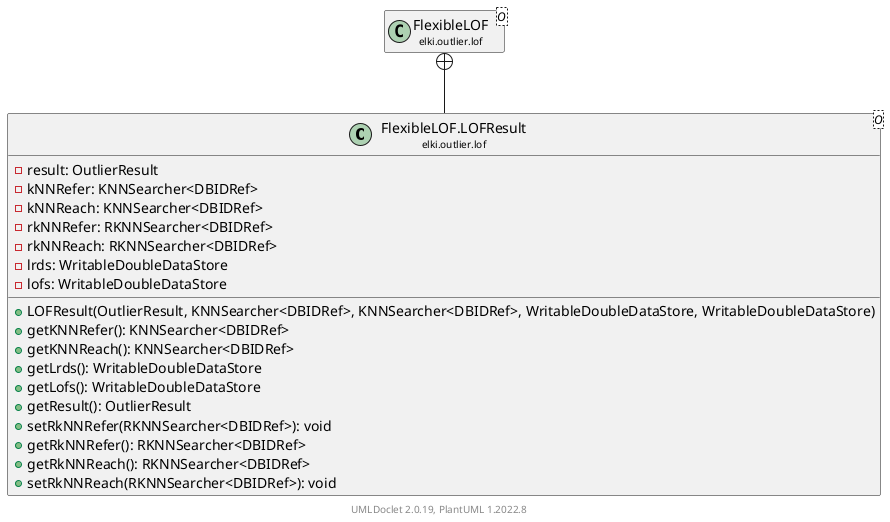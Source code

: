 @startuml
    remove .*\.(Instance|Par|Parameterizer|Factory)$
    set namespaceSeparator none
    hide empty fields
    hide empty methods

    class "<size:14>FlexibleLOF.LOFResult\n<size:10>elki.outlier.lof" as elki.outlier.lof.FlexibleLOF.LOFResult<O> [[FlexibleLOF.LOFResult.html]] {
        -result: OutlierResult
        -kNNRefer: KNNSearcher<DBIDRef>
        -kNNReach: KNNSearcher<DBIDRef>
        -rkNNRefer: RKNNSearcher<DBIDRef>
        -rkNNReach: RKNNSearcher<DBIDRef>
        -lrds: WritableDoubleDataStore
        -lofs: WritableDoubleDataStore
        +LOFResult(OutlierResult, KNNSearcher<DBIDRef>, KNNSearcher<DBIDRef>, WritableDoubleDataStore, WritableDoubleDataStore)
        +getKNNRefer(): KNNSearcher<DBIDRef>
        +getKNNReach(): KNNSearcher<DBIDRef>
        +getLrds(): WritableDoubleDataStore
        +getLofs(): WritableDoubleDataStore
        +getResult(): OutlierResult
        +setRkNNRefer(RKNNSearcher<DBIDRef>): void
        +getRkNNRefer(): RKNNSearcher<DBIDRef>
        +getRkNNReach(): RKNNSearcher<DBIDRef>
        +setRkNNReach(RKNNSearcher<DBIDRef>): void
    }

    class "<size:14>FlexibleLOF\n<size:10>elki.outlier.lof" as elki.outlier.lof.FlexibleLOF<O> [[FlexibleLOF.html]]

    elki.outlier.lof.FlexibleLOF +-- elki.outlier.lof.FlexibleLOF.LOFResult

    center footer UMLDoclet 2.0.19, PlantUML 1.2022.8
@enduml
